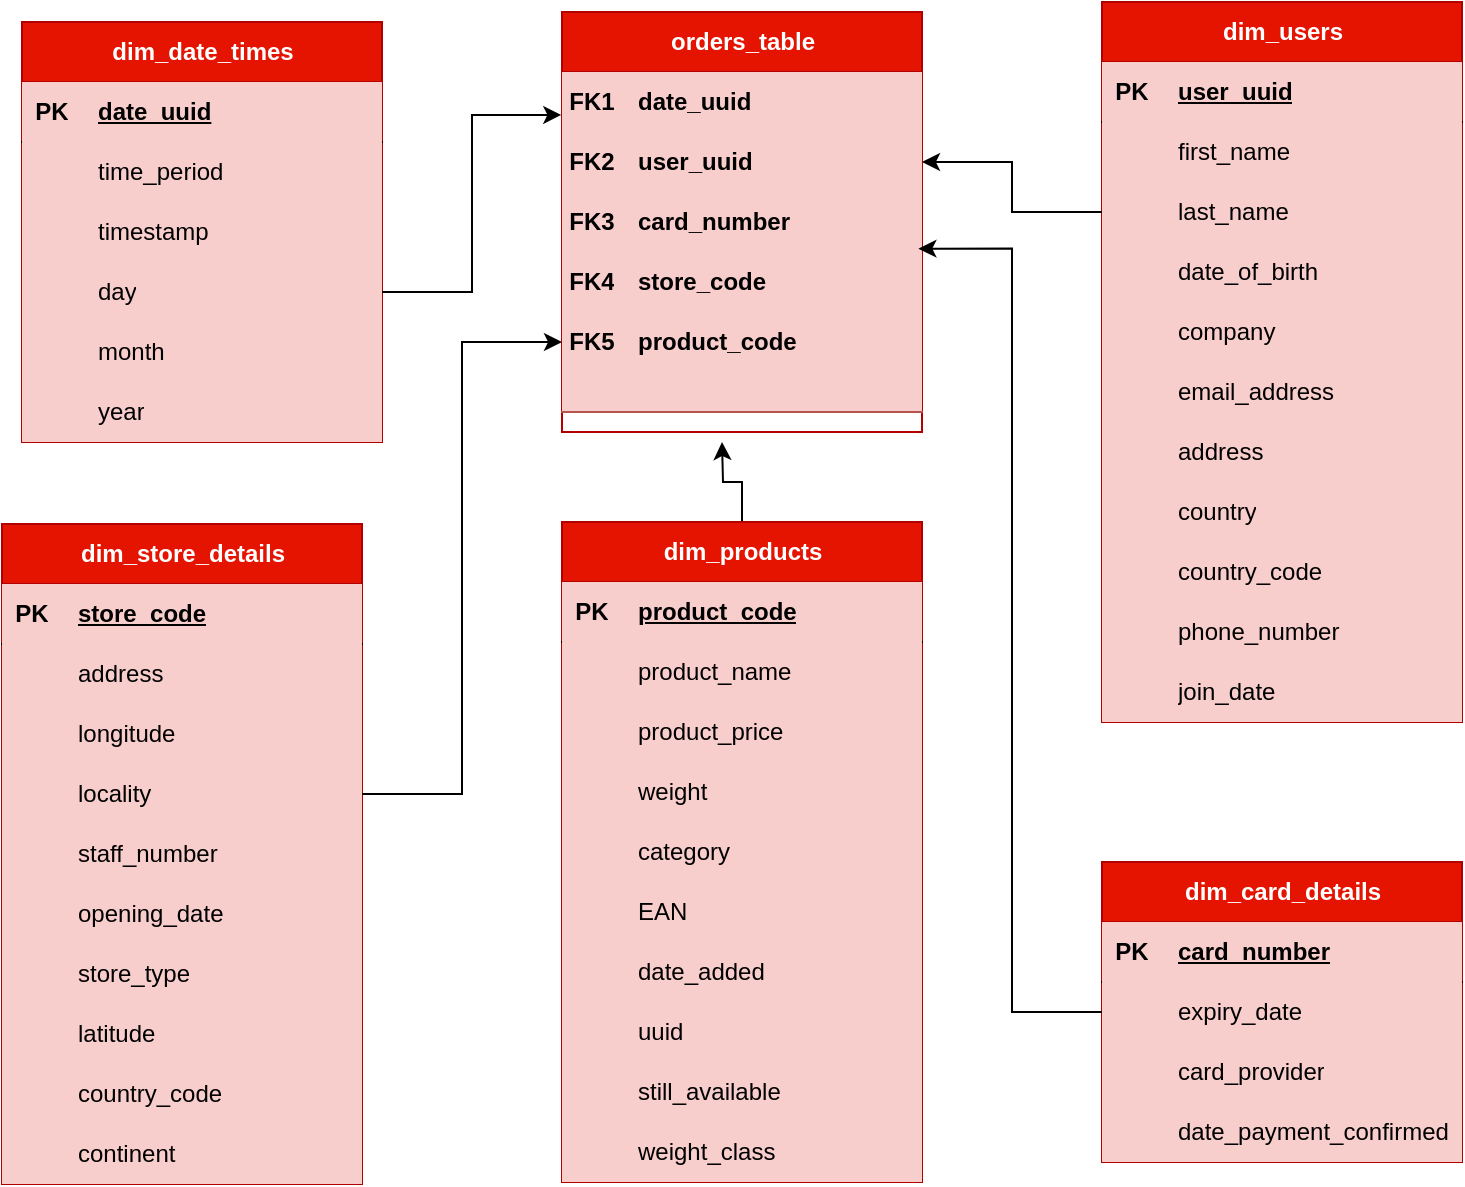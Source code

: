 <mxfile version="24.7.12">
  <diagram name="Page-1" id="XYSqJLDXSHtL8urcuhUN">
    <mxGraphModel dx="1102" dy="637" grid="1" gridSize="10" guides="1" tooltips="1" connect="1" arrows="1" fold="1" page="1" pageScale="1" pageWidth="850" pageHeight="1100" math="0" shadow="0">
      <root>
        <mxCell id="0" />
        <mxCell id="1" parent="0" />
        <mxCell id="jpzn1nzlFfG1382ANcQ1-1" value="dim_date_times" style="shape=table;startSize=30;container=1;collapsible=1;childLayout=tableLayout;fixedRows=1;rowLines=0;fontStyle=1;align=center;resizeLast=1;html=1;fillColor=#e51400;fontColor=#ffffff;strokeColor=#B20000;" vertex="1" parent="1">
          <mxGeometry x="90" y="50" width="180" height="210" as="geometry" />
        </mxCell>
        <mxCell id="jpzn1nzlFfG1382ANcQ1-2" value="" style="shape=tableRow;horizontal=0;startSize=0;swimlaneHead=0;swimlaneBody=0;fillColor=none;collapsible=0;dropTarget=0;points=[[0,0.5],[1,0.5]];portConstraint=eastwest;top=0;left=0;right=0;bottom=1;" vertex="1" parent="jpzn1nzlFfG1382ANcQ1-1">
          <mxGeometry y="30" width="180" height="30" as="geometry" />
        </mxCell>
        <mxCell id="jpzn1nzlFfG1382ANcQ1-3" value="PK" style="shape=partialRectangle;connectable=0;fillColor=#f8cecc;top=0;left=0;bottom=0;right=0;fontStyle=1;overflow=hidden;whiteSpace=wrap;html=1;strokeColor=#b85450;" vertex="1" parent="jpzn1nzlFfG1382ANcQ1-2">
          <mxGeometry width="30" height="30" as="geometry">
            <mxRectangle width="30" height="30" as="alternateBounds" />
          </mxGeometry>
        </mxCell>
        <mxCell id="jpzn1nzlFfG1382ANcQ1-4" value="date_uuid" style="shape=partialRectangle;connectable=0;fillColor=#f8cecc;top=0;left=0;bottom=0;right=0;align=left;spacingLeft=6;fontStyle=5;overflow=hidden;whiteSpace=wrap;html=1;strokeColor=#b85450;" vertex="1" parent="jpzn1nzlFfG1382ANcQ1-2">
          <mxGeometry x="30" width="150" height="30" as="geometry">
            <mxRectangle width="150" height="30" as="alternateBounds" />
          </mxGeometry>
        </mxCell>
        <mxCell id="jpzn1nzlFfG1382ANcQ1-5" value="" style="shape=tableRow;horizontal=0;startSize=0;swimlaneHead=0;swimlaneBody=0;fillColor=none;collapsible=0;dropTarget=0;points=[[0,0.5],[1,0.5]];portConstraint=eastwest;top=0;left=0;right=0;bottom=0;" vertex="1" parent="jpzn1nzlFfG1382ANcQ1-1">
          <mxGeometry y="60" width="180" height="30" as="geometry" />
        </mxCell>
        <mxCell id="jpzn1nzlFfG1382ANcQ1-6" value="" style="shape=partialRectangle;connectable=0;fillColor=#f8cecc;top=0;left=0;bottom=0;right=0;editable=1;overflow=hidden;whiteSpace=wrap;html=1;strokeColor=#b85450;" vertex="1" parent="jpzn1nzlFfG1382ANcQ1-5">
          <mxGeometry width="30" height="30" as="geometry">
            <mxRectangle width="30" height="30" as="alternateBounds" />
          </mxGeometry>
        </mxCell>
        <mxCell id="jpzn1nzlFfG1382ANcQ1-7" value="time_period" style="shape=partialRectangle;connectable=0;fillColor=#f8cecc;top=0;left=0;bottom=0;right=0;align=left;spacingLeft=6;overflow=hidden;whiteSpace=wrap;html=1;strokeColor=#b85450;" vertex="1" parent="jpzn1nzlFfG1382ANcQ1-5">
          <mxGeometry x="30" width="150" height="30" as="geometry">
            <mxRectangle width="150" height="30" as="alternateBounds" />
          </mxGeometry>
        </mxCell>
        <mxCell id="jpzn1nzlFfG1382ANcQ1-8" value="" style="shape=tableRow;horizontal=0;startSize=0;swimlaneHead=0;swimlaneBody=0;fillColor=none;collapsible=0;dropTarget=0;points=[[0,0.5],[1,0.5]];portConstraint=eastwest;top=0;left=0;right=0;bottom=0;" vertex="1" parent="jpzn1nzlFfG1382ANcQ1-1">
          <mxGeometry y="90" width="180" height="30" as="geometry" />
        </mxCell>
        <mxCell id="jpzn1nzlFfG1382ANcQ1-9" value="" style="shape=partialRectangle;connectable=0;fillColor=#f8cecc;top=0;left=0;bottom=0;right=0;editable=1;overflow=hidden;whiteSpace=wrap;html=1;strokeColor=#b85450;" vertex="1" parent="jpzn1nzlFfG1382ANcQ1-8">
          <mxGeometry width="30" height="30" as="geometry">
            <mxRectangle width="30" height="30" as="alternateBounds" />
          </mxGeometry>
        </mxCell>
        <mxCell id="jpzn1nzlFfG1382ANcQ1-10" value="timestamp" style="shape=partialRectangle;connectable=0;fillColor=#f8cecc;top=0;left=0;bottom=0;right=0;align=left;spacingLeft=6;overflow=hidden;whiteSpace=wrap;html=1;strokeColor=#b85450;" vertex="1" parent="jpzn1nzlFfG1382ANcQ1-8">
          <mxGeometry x="30" width="150" height="30" as="geometry">
            <mxRectangle width="150" height="30" as="alternateBounds" />
          </mxGeometry>
        </mxCell>
        <mxCell id="jpzn1nzlFfG1382ANcQ1-11" value="" style="shape=tableRow;horizontal=0;startSize=0;swimlaneHead=0;swimlaneBody=0;fillColor=none;collapsible=0;dropTarget=0;points=[[0,0.5],[1,0.5]];portConstraint=eastwest;top=0;left=0;right=0;bottom=0;" vertex="1" parent="jpzn1nzlFfG1382ANcQ1-1">
          <mxGeometry y="120" width="180" height="30" as="geometry" />
        </mxCell>
        <mxCell id="jpzn1nzlFfG1382ANcQ1-12" value="" style="shape=partialRectangle;connectable=0;fillColor=#f8cecc;top=0;left=0;bottom=0;right=0;editable=1;overflow=hidden;whiteSpace=wrap;html=1;strokeColor=#b85450;" vertex="1" parent="jpzn1nzlFfG1382ANcQ1-11">
          <mxGeometry width="30" height="30" as="geometry">
            <mxRectangle width="30" height="30" as="alternateBounds" />
          </mxGeometry>
        </mxCell>
        <mxCell id="jpzn1nzlFfG1382ANcQ1-13" value="day" style="shape=partialRectangle;connectable=0;fillColor=#f8cecc;top=0;left=0;bottom=0;right=0;align=left;spacingLeft=6;overflow=hidden;whiteSpace=wrap;html=1;strokeColor=#b85450;" vertex="1" parent="jpzn1nzlFfG1382ANcQ1-11">
          <mxGeometry x="30" width="150" height="30" as="geometry">
            <mxRectangle width="150" height="30" as="alternateBounds" />
          </mxGeometry>
        </mxCell>
        <mxCell id="jpzn1nzlFfG1382ANcQ1-88" value="" style="shape=tableRow;horizontal=0;startSize=0;swimlaneHead=0;swimlaneBody=0;fillColor=none;collapsible=0;dropTarget=0;points=[[0,0.5],[1,0.5]];portConstraint=eastwest;top=0;left=0;right=0;bottom=0;" vertex="1" parent="jpzn1nzlFfG1382ANcQ1-1">
          <mxGeometry y="150" width="180" height="30" as="geometry" />
        </mxCell>
        <mxCell id="jpzn1nzlFfG1382ANcQ1-89" value="" style="shape=partialRectangle;connectable=0;fillColor=#f8cecc;top=0;left=0;bottom=0;right=0;editable=1;overflow=hidden;whiteSpace=wrap;html=1;strokeColor=#b85450;" vertex="1" parent="jpzn1nzlFfG1382ANcQ1-88">
          <mxGeometry width="30" height="30" as="geometry">
            <mxRectangle width="30" height="30" as="alternateBounds" />
          </mxGeometry>
        </mxCell>
        <mxCell id="jpzn1nzlFfG1382ANcQ1-90" value="month" style="shape=partialRectangle;connectable=0;fillColor=#f8cecc;top=0;left=0;bottom=0;right=0;align=left;spacingLeft=6;overflow=hidden;whiteSpace=wrap;html=1;strokeColor=#b85450;" vertex="1" parent="jpzn1nzlFfG1382ANcQ1-88">
          <mxGeometry x="30" width="150" height="30" as="geometry">
            <mxRectangle width="150" height="30" as="alternateBounds" />
          </mxGeometry>
        </mxCell>
        <mxCell id="jpzn1nzlFfG1382ANcQ1-91" value="" style="shape=tableRow;horizontal=0;startSize=0;swimlaneHead=0;swimlaneBody=0;fillColor=none;collapsible=0;dropTarget=0;points=[[0,0.5],[1,0.5]];portConstraint=eastwest;top=0;left=0;right=0;bottom=0;" vertex="1" parent="jpzn1nzlFfG1382ANcQ1-1">
          <mxGeometry y="180" width="180" height="30" as="geometry" />
        </mxCell>
        <mxCell id="jpzn1nzlFfG1382ANcQ1-92" value="" style="shape=partialRectangle;connectable=0;fillColor=#f8cecc;top=0;left=0;bottom=0;right=0;editable=1;overflow=hidden;whiteSpace=wrap;html=1;strokeColor=#b85450;" vertex="1" parent="jpzn1nzlFfG1382ANcQ1-91">
          <mxGeometry width="30" height="30" as="geometry">
            <mxRectangle width="30" height="30" as="alternateBounds" />
          </mxGeometry>
        </mxCell>
        <mxCell id="jpzn1nzlFfG1382ANcQ1-93" value="year" style="shape=partialRectangle;connectable=0;fillColor=#f8cecc;top=0;left=0;bottom=0;right=0;align=left;spacingLeft=6;overflow=hidden;whiteSpace=wrap;html=1;strokeColor=#b85450;" vertex="1" parent="jpzn1nzlFfG1382ANcQ1-91">
          <mxGeometry x="30" width="150" height="30" as="geometry">
            <mxRectangle width="150" height="30" as="alternateBounds" />
          </mxGeometry>
        </mxCell>
        <mxCell id="jpzn1nzlFfG1382ANcQ1-14" value="dim_users" style="shape=table;startSize=30;container=1;collapsible=1;childLayout=tableLayout;fixedRows=1;rowLines=0;fontStyle=1;align=center;resizeLast=1;html=1;fillColor=#e51400;fontColor=#ffffff;strokeColor=#B20000;" vertex="1" parent="1">
          <mxGeometry x="630" y="40" width="180" height="360" as="geometry" />
        </mxCell>
        <mxCell id="jpzn1nzlFfG1382ANcQ1-15" value="" style="shape=tableRow;horizontal=0;startSize=0;swimlaneHead=0;swimlaneBody=0;fillColor=none;collapsible=0;dropTarget=0;points=[[0,0.5],[1,0.5]];portConstraint=eastwest;top=0;left=0;right=0;bottom=1;" vertex="1" parent="jpzn1nzlFfG1382ANcQ1-14">
          <mxGeometry y="30" width="180" height="30" as="geometry" />
        </mxCell>
        <mxCell id="jpzn1nzlFfG1382ANcQ1-16" value="PK" style="shape=partialRectangle;connectable=0;fillColor=#f8cecc;top=0;left=0;bottom=0;right=0;fontStyle=1;overflow=hidden;whiteSpace=wrap;html=1;strokeColor=#b85450;" vertex="1" parent="jpzn1nzlFfG1382ANcQ1-15">
          <mxGeometry width="30" height="30" as="geometry">
            <mxRectangle width="30" height="30" as="alternateBounds" />
          </mxGeometry>
        </mxCell>
        <mxCell id="jpzn1nzlFfG1382ANcQ1-17" value="user_uuid" style="shape=partialRectangle;connectable=0;fillColor=#f8cecc;top=0;left=0;bottom=0;right=0;align=left;spacingLeft=6;fontStyle=5;overflow=hidden;whiteSpace=wrap;html=1;strokeColor=#b85450;" vertex="1" parent="jpzn1nzlFfG1382ANcQ1-15">
          <mxGeometry x="30" width="150" height="30" as="geometry">
            <mxRectangle width="150" height="30" as="alternateBounds" />
          </mxGeometry>
        </mxCell>
        <mxCell id="jpzn1nzlFfG1382ANcQ1-18" value="" style="shape=tableRow;horizontal=0;startSize=0;swimlaneHead=0;swimlaneBody=0;fillColor=none;collapsible=0;dropTarget=0;points=[[0,0.5],[1,0.5]];portConstraint=eastwest;top=0;left=0;right=0;bottom=0;" vertex="1" parent="jpzn1nzlFfG1382ANcQ1-14">
          <mxGeometry y="60" width="180" height="30" as="geometry" />
        </mxCell>
        <mxCell id="jpzn1nzlFfG1382ANcQ1-19" value="" style="shape=partialRectangle;connectable=0;fillColor=#f8cecc;top=0;left=0;bottom=0;right=0;editable=1;overflow=hidden;whiteSpace=wrap;html=1;strokeColor=#b85450;" vertex="1" parent="jpzn1nzlFfG1382ANcQ1-18">
          <mxGeometry width="30" height="30" as="geometry">
            <mxRectangle width="30" height="30" as="alternateBounds" />
          </mxGeometry>
        </mxCell>
        <mxCell id="jpzn1nzlFfG1382ANcQ1-20" value="first_name" style="shape=partialRectangle;connectable=0;fillColor=#f8cecc;top=0;left=0;bottom=0;right=0;align=left;spacingLeft=6;overflow=hidden;whiteSpace=wrap;html=1;strokeColor=#b85450;" vertex="1" parent="jpzn1nzlFfG1382ANcQ1-18">
          <mxGeometry x="30" width="150" height="30" as="geometry">
            <mxRectangle width="150" height="30" as="alternateBounds" />
          </mxGeometry>
        </mxCell>
        <mxCell id="jpzn1nzlFfG1382ANcQ1-97" value="" style="shape=tableRow;horizontal=0;startSize=0;swimlaneHead=0;swimlaneBody=0;fillColor=none;collapsible=0;dropTarget=0;points=[[0,0.5],[1,0.5]];portConstraint=eastwest;top=0;left=0;right=0;bottom=0;" vertex="1" parent="jpzn1nzlFfG1382ANcQ1-14">
          <mxGeometry y="90" width="180" height="30" as="geometry" />
        </mxCell>
        <mxCell id="jpzn1nzlFfG1382ANcQ1-98" value="" style="shape=partialRectangle;connectable=0;fillColor=#f8cecc;top=0;left=0;bottom=0;right=0;editable=1;overflow=hidden;whiteSpace=wrap;html=1;strokeColor=#b85450;" vertex="1" parent="jpzn1nzlFfG1382ANcQ1-97">
          <mxGeometry width="30" height="30" as="geometry">
            <mxRectangle width="30" height="30" as="alternateBounds" />
          </mxGeometry>
        </mxCell>
        <mxCell id="jpzn1nzlFfG1382ANcQ1-99" value="last_name" style="shape=partialRectangle;connectable=0;fillColor=#f8cecc;top=0;left=0;bottom=0;right=0;align=left;spacingLeft=6;overflow=hidden;whiteSpace=wrap;html=1;strokeColor=#b85450;" vertex="1" parent="jpzn1nzlFfG1382ANcQ1-97">
          <mxGeometry x="30" width="150" height="30" as="geometry">
            <mxRectangle width="150" height="30" as="alternateBounds" />
          </mxGeometry>
        </mxCell>
        <mxCell id="jpzn1nzlFfG1382ANcQ1-100" value="" style="shape=tableRow;horizontal=0;startSize=0;swimlaneHead=0;swimlaneBody=0;fillColor=none;collapsible=0;dropTarget=0;points=[[0,0.5],[1,0.5]];portConstraint=eastwest;top=0;left=0;right=0;bottom=0;" vertex="1" parent="jpzn1nzlFfG1382ANcQ1-14">
          <mxGeometry y="120" width="180" height="30" as="geometry" />
        </mxCell>
        <mxCell id="jpzn1nzlFfG1382ANcQ1-101" value="" style="shape=partialRectangle;connectable=0;fillColor=#f8cecc;top=0;left=0;bottom=0;right=0;editable=1;overflow=hidden;whiteSpace=wrap;html=1;strokeColor=#b85450;" vertex="1" parent="jpzn1nzlFfG1382ANcQ1-100">
          <mxGeometry width="30" height="30" as="geometry">
            <mxRectangle width="30" height="30" as="alternateBounds" />
          </mxGeometry>
        </mxCell>
        <mxCell id="jpzn1nzlFfG1382ANcQ1-102" value="date_of_birth" style="shape=partialRectangle;connectable=0;fillColor=#f8cecc;top=0;left=0;bottom=0;right=0;align=left;spacingLeft=6;overflow=hidden;whiteSpace=wrap;html=1;strokeColor=#b85450;" vertex="1" parent="jpzn1nzlFfG1382ANcQ1-100">
          <mxGeometry x="30" width="150" height="30" as="geometry">
            <mxRectangle width="150" height="30" as="alternateBounds" />
          </mxGeometry>
        </mxCell>
        <mxCell id="jpzn1nzlFfG1382ANcQ1-103" value="" style="shape=tableRow;horizontal=0;startSize=0;swimlaneHead=0;swimlaneBody=0;fillColor=none;collapsible=0;dropTarget=0;points=[[0,0.5],[1,0.5]];portConstraint=eastwest;top=0;left=0;right=0;bottom=0;" vertex="1" parent="jpzn1nzlFfG1382ANcQ1-14">
          <mxGeometry y="150" width="180" height="30" as="geometry" />
        </mxCell>
        <mxCell id="jpzn1nzlFfG1382ANcQ1-104" value="" style="shape=partialRectangle;connectable=0;fillColor=#f8cecc;top=0;left=0;bottom=0;right=0;editable=1;overflow=hidden;whiteSpace=wrap;html=1;strokeColor=#b85450;" vertex="1" parent="jpzn1nzlFfG1382ANcQ1-103">
          <mxGeometry width="30" height="30" as="geometry">
            <mxRectangle width="30" height="30" as="alternateBounds" />
          </mxGeometry>
        </mxCell>
        <mxCell id="jpzn1nzlFfG1382ANcQ1-105" value="company" style="shape=partialRectangle;connectable=0;fillColor=#f8cecc;top=0;left=0;bottom=0;right=0;align=left;spacingLeft=6;overflow=hidden;whiteSpace=wrap;html=1;strokeColor=#b85450;" vertex="1" parent="jpzn1nzlFfG1382ANcQ1-103">
          <mxGeometry x="30" width="150" height="30" as="geometry">
            <mxRectangle width="150" height="30" as="alternateBounds" />
          </mxGeometry>
        </mxCell>
        <mxCell id="jpzn1nzlFfG1382ANcQ1-106" value="" style="shape=tableRow;horizontal=0;startSize=0;swimlaneHead=0;swimlaneBody=0;fillColor=none;collapsible=0;dropTarget=0;points=[[0,0.5],[1,0.5]];portConstraint=eastwest;top=0;left=0;right=0;bottom=0;" vertex="1" parent="jpzn1nzlFfG1382ANcQ1-14">
          <mxGeometry y="180" width="180" height="30" as="geometry" />
        </mxCell>
        <mxCell id="jpzn1nzlFfG1382ANcQ1-107" value="" style="shape=partialRectangle;connectable=0;fillColor=#f8cecc;top=0;left=0;bottom=0;right=0;editable=1;overflow=hidden;whiteSpace=wrap;html=1;strokeColor=#b85450;" vertex="1" parent="jpzn1nzlFfG1382ANcQ1-106">
          <mxGeometry width="30" height="30" as="geometry">
            <mxRectangle width="30" height="30" as="alternateBounds" />
          </mxGeometry>
        </mxCell>
        <mxCell id="jpzn1nzlFfG1382ANcQ1-108" value="email_address" style="shape=partialRectangle;connectable=0;fillColor=#f8cecc;top=0;left=0;bottom=0;right=0;align=left;spacingLeft=6;overflow=hidden;whiteSpace=wrap;html=1;strokeColor=#b85450;" vertex="1" parent="jpzn1nzlFfG1382ANcQ1-106">
          <mxGeometry x="30" width="150" height="30" as="geometry">
            <mxRectangle width="150" height="30" as="alternateBounds" />
          </mxGeometry>
        </mxCell>
        <mxCell id="jpzn1nzlFfG1382ANcQ1-109" value="" style="shape=tableRow;horizontal=0;startSize=0;swimlaneHead=0;swimlaneBody=0;fillColor=none;collapsible=0;dropTarget=0;points=[[0,0.5],[1,0.5]];portConstraint=eastwest;top=0;left=0;right=0;bottom=0;" vertex="1" parent="jpzn1nzlFfG1382ANcQ1-14">
          <mxGeometry y="210" width="180" height="30" as="geometry" />
        </mxCell>
        <mxCell id="jpzn1nzlFfG1382ANcQ1-110" value="" style="shape=partialRectangle;connectable=0;fillColor=#f8cecc;top=0;left=0;bottom=0;right=0;editable=1;overflow=hidden;whiteSpace=wrap;html=1;strokeColor=#b85450;" vertex="1" parent="jpzn1nzlFfG1382ANcQ1-109">
          <mxGeometry width="30" height="30" as="geometry">
            <mxRectangle width="30" height="30" as="alternateBounds" />
          </mxGeometry>
        </mxCell>
        <mxCell id="jpzn1nzlFfG1382ANcQ1-111" value="address" style="shape=partialRectangle;connectable=0;fillColor=#f8cecc;top=0;left=0;bottom=0;right=0;align=left;spacingLeft=6;overflow=hidden;whiteSpace=wrap;html=1;strokeColor=#b85450;" vertex="1" parent="jpzn1nzlFfG1382ANcQ1-109">
          <mxGeometry x="30" width="150" height="30" as="geometry">
            <mxRectangle width="150" height="30" as="alternateBounds" />
          </mxGeometry>
        </mxCell>
        <mxCell id="jpzn1nzlFfG1382ANcQ1-112" value="" style="shape=tableRow;horizontal=0;startSize=0;swimlaneHead=0;swimlaneBody=0;fillColor=none;collapsible=0;dropTarget=0;points=[[0,0.5],[1,0.5]];portConstraint=eastwest;top=0;left=0;right=0;bottom=0;" vertex="1" parent="jpzn1nzlFfG1382ANcQ1-14">
          <mxGeometry y="240" width="180" height="30" as="geometry" />
        </mxCell>
        <mxCell id="jpzn1nzlFfG1382ANcQ1-113" value="" style="shape=partialRectangle;connectable=0;fillColor=#f8cecc;top=0;left=0;bottom=0;right=0;editable=1;overflow=hidden;whiteSpace=wrap;html=1;strokeColor=#b85450;" vertex="1" parent="jpzn1nzlFfG1382ANcQ1-112">
          <mxGeometry width="30" height="30" as="geometry">
            <mxRectangle width="30" height="30" as="alternateBounds" />
          </mxGeometry>
        </mxCell>
        <mxCell id="jpzn1nzlFfG1382ANcQ1-114" value="country" style="shape=partialRectangle;connectable=0;fillColor=#f8cecc;top=0;left=0;bottom=0;right=0;align=left;spacingLeft=6;overflow=hidden;whiteSpace=wrap;html=1;strokeColor=#b85450;" vertex="1" parent="jpzn1nzlFfG1382ANcQ1-112">
          <mxGeometry x="30" width="150" height="30" as="geometry">
            <mxRectangle width="150" height="30" as="alternateBounds" />
          </mxGeometry>
        </mxCell>
        <mxCell id="jpzn1nzlFfG1382ANcQ1-115" value="" style="shape=tableRow;horizontal=0;startSize=0;swimlaneHead=0;swimlaneBody=0;fillColor=none;collapsible=0;dropTarget=0;points=[[0,0.5],[1,0.5]];portConstraint=eastwest;top=0;left=0;right=0;bottom=0;" vertex="1" parent="jpzn1nzlFfG1382ANcQ1-14">
          <mxGeometry y="270" width="180" height="30" as="geometry" />
        </mxCell>
        <mxCell id="jpzn1nzlFfG1382ANcQ1-116" value="" style="shape=partialRectangle;connectable=0;fillColor=#f8cecc;top=0;left=0;bottom=0;right=0;editable=1;overflow=hidden;whiteSpace=wrap;html=1;strokeColor=#b85450;" vertex="1" parent="jpzn1nzlFfG1382ANcQ1-115">
          <mxGeometry width="30" height="30" as="geometry">
            <mxRectangle width="30" height="30" as="alternateBounds" />
          </mxGeometry>
        </mxCell>
        <mxCell id="jpzn1nzlFfG1382ANcQ1-117" value="country_code" style="shape=partialRectangle;connectable=0;fillColor=#f8cecc;top=0;left=0;bottom=0;right=0;align=left;spacingLeft=6;overflow=hidden;whiteSpace=wrap;html=1;strokeColor=#b85450;" vertex="1" parent="jpzn1nzlFfG1382ANcQ1-115">
          <mxGeometry x="30" width="150" height="30" as="geometry">
            <mxRectangle width="150" height="30" as="alternateBounds" />
          </mxGeometry>
        </mxCell>
        <mxCell id="jpzn1nzlFfG1382ANcQ1-21" value="" style="shape=tableRow;horizontal=0;startSize=0;swimlaneHead=0;swimlaneBody=0;fillColor=none;collapsible=0;dropTarget=0;points=[[0,0.5],[1,0.5]];portConstraint=eastwest;top=0;left=0;right=0;bottom=0;" vertex="1" parent="jpzn1nzlFfG1382ANcQ1-14">
          <mxGeometry y="300" width="180" height="30" as="geometry" />
        </mxCell>
        <mxCell id="jpzn1nzlFfG1382ANcQ1-22" value="" style="shape=partialRectangle;connectable=0;fillColor=#f8cecc;top=0;left=0;bottom=0;right=0;editable=1;overflow=hidden;whiteSpace=wrap;html=1;strokeColor=#b85450;" vertex="1" parent="jpzn1nzlFfG1382ANcQ1-21">
          <mxGeometry width="30" height="30" as="geometry">
            <mxRectangle width="30" height="30" as="alternateBounds" />
          </mxGeometry>
        </mxCell>
        <mxCell id="jpzn1nzlFfG1382ANcQ1-23" value="phone_number" style="shape=partialRectangle;connectable=0;fillColor=#f8cecc;top=0;left=0;bottom=0;right=0;align=left;spacingLeft=6;overflow=hidden;whiteSpace=wrap;html=1;strokeColor=#b85450;" vertex="1" parent="jpzn1nzlFfG1382ANcQ1-21">
          <mxGeometry x="30" width="150" height="30" as="geometry">
            <mxRectangle width="150" height="30" as="alternateBounds" />
          </mxGeometry>
        </mxCell>
        <mxCell id="jpzn1nzlFfG1382ANcQ1-24" value="" style="shape=tableRow;horizontal=0;startSize=0;swimlaneHead=0;swimlaneBody=0;fillColor=none;collapsible=0;dropTarget=0;points=[[0,0.5],[1,0.5]];portConstraint=eastwest;top=0;left=0;right=0;bottom=0;" vertex="1" parent="jpzn1nzlFfG1382ANcQ1-14">
          <mxGeometry y="330" width="180" height="30" as="geometry" />
        </mxCell>
        <mxCell id="jpzn1nzlFfG1382ANcQ1-25" value="" style="shape=partialRectangle;connectable=0;fillColor=#f8cecc;top=0;left=0;bottom=0;right=0;editable=1;overflow=hidden;whiteSpace=wrap;html=1;strokeColor=#b85450;" vertex="1" parent="jpzn1nzlFfG1382ANcQ1-24">
          <mxGeometry width="30" height="30" as="geometry">
            <mxRectangle width="30" height="30" as="alternateBounds" />
          </mxGeometry>
        </mxCell>
        <mxCell id="jpzn1nzlFfG1382ANcQ1-26" value="join_date" style="shape=partialRectangle;connectable=0;fillColor=#f8cecc;top=0;left=0;bottom=0;right=0;align=left;spacingLeft=6;overflow=hidden;whiteSpace=wrap;html=1;strokeColor=#b85450;" vertex="1" parent="jpzn1nzlFfG1382ANcQ1-24">
          <mxGeometry x="30" width="150" height="30" as="geometry">
            <mxRectangle width="150" height="30" as="alternateBounds" />
          </mxGeometry>
        </mxCell>
        <mxCell id="jpzn1nzlFfG1382ANcQ1-27" value="dim_store_details" style="shape=table;startSize=30;container=1;collapsible=1;childLayout=tableLayout;fixedRows=1;rowLines=0;fontStyle=1;align=center;resizeLast=1;html=1;fillColor=#e51400;strokeColor=#B20000;fontColor=#ffffff;" vertex="1" parent="1">
          <mxGeometry x="80" y="301" width="180" height="330" as="geometry" />
        </mxCell>
        <mxCell id="jpzn1nzlFfG1382ANcQ1-28" value="" style="shape=tableRow;horizontal=0;startSize=0;swimlaneHead=0;swimlaneBody=0;fillColor=none;collapsible=0;dropTarget=0;points=[[0,0.5],[1,0.5]];portConstraint=eastwest;top=0;left=0;right=0;bottom=1;" vertex="1" parent="jpzn1nzlFfG1382ANcQ1-27">
          <mxGeometry y="30" width="180" height="30" as="geometry" />
        </mxCell>
        <mxCell id="jpzn1nzlFfG1382ANcQ1-29" value="PK" style="shape=partialRectangle;connectable=0;fillColor=#f8cecc;top=0;left=0;bottom=0;right=0;fontStyle=1;overflow=hidden;whiteSpace=wrap;html=1;strokeColor=#b85450;" vertex="1" parent="jpzn1nzlFfG1382ANcQ1-28">
          <mxGeometry width="30" height="30" as="geometry">
            <mxRectangle width="30" height="30" as="alternateBounds" />
          </mxGeometry>
        </mxCell>
        <mxCell id="jpzn1nzlFfG1382ANcQ1-30" value="store_code" style="shape=partialRectangle;connectable=0;fillColor=#f8cecc;top=0;left=0;bottom=0;right=0;align=left;spacingLeft=6;fontStyle=5;overflow=hidden;whiteSpace=wrap;html=1;strokeColor=#b85450;" vertex="1" parent="jpzn1nzlFfG1382ANcQ1-28">
          <mxGeometry x="30" width="150" height="30" as="geometry">
            <mxRectangle width="150" height="30" as="alternateBounds" />
          </mxGeometry>
        </mxCell>
        <mxCell id="jpzn1nzlFfG1382ANcQ1-31" value="" style="shape=tableRow;horizontal=0;startSize=0;swimlaneHead=0;swimlaneBody=0;fillColor=none;collapsible=0;dropTarget=0;points=[[0,0.5],[1,0.5]];portConstraint=eastwest;top=0;left=0;right=0;bottom=0;" vertex="1" parent="jpzn1nzlFfG1382ANcQ1-27">
          <mxGeometry y="60" width="180" height="30" as="geometry" />
        </mxCell>
        <mxCell id="jpzn1nzlFfG1382ANcQ1-32" value="" style="shape=partialRectangle;connectable=0;fillColor=#f8cecc;top=0;left=0;bottom=0;right=0;editable=1;overflow=hidden;whiteSpace=wrap;html=1;strokeColor=#b85450;" vertex="1" parent="jpzn1nzlFfG1382ANcQ1-31">
          <mxGeometry width="30" height="30" as="geometry">
            <mxRectangle width="30" height="30" as="alternateBounds" />
          </mxGeometry>
        </mxCell>
        <mxCell id="jpzn1nzlFfG1382ANcQ1-33" value="address" style="shape=partialRectangle;connectable=0;fillColor=#f8cecc;top=0;left=0;bottom=0;right=0;align=left;spacingLeft=6;overflow=hidden;whiteSpace=wrap;html=1;strokeColor=#b85450;" vertex="1" parent="jpzn1nzlFfG1382ANcQ1-31">
          <mxGeometry x="30" width="150" height="30" as="geometry">
            <mxRectangle width="150" height="30" as="alternateBounds" />
          </mxGeometry>
        </mxCell>
        <mxCell id="jpzn1nzlFfG1382ANcQ1-118" value="" style="shape=tableRow;horizontal=0;startSize=0;swimlaneHead=0;swimlaneBody=0;fillColor=none;collapsible=0;dropTarget=0;points=[[0,0.5],[1,0.5]];portConstraint=eastwest;top=0;left=0;right=0;bottom=0;" vertex="1" parent="jpzn1nzlFfG1382ANcQ1-27">
          <mxGeometry y="90" width="180" height="30" as="geometry" />
        </mxCell>
        <mxCell id="jpzn1nzlFfG1382ANcQ1-119" value="" style="shape=partialRectangle;connectable=0;fillColor=#f8cecc;top=0;left=0;bottom=0;right=0;editable=1;overflow=hidden;whiteSpace=wrap;html=1;strokeColor=#b85450;" vertex="1" parent="jpzn1nzlFfG1382ANcQ1-118">
          <mxGeometry width="30" height="30" as="geometry">
            <mxRectangle width="30" height="30" as="alternateBounds" />
          </mxGeometry>
        </mxCell>
        <mxCell id="jpzn1nzlFfG1382ANcQ1-120" value="longitude" style="shape=partialRectangle;connectable=0;fillColor=#f8cecc;top=0;left=0;bottom=0;right=0;align=left;spacingLeft=6;overflow=hidden;whiteSpace=wrap;html=1;strokeColor=#b85450;" vertex="1" parent="jpzn1nzlFfG1382ANcQ1-118">
          <mxGeometry x="30" width="150" height="30" as="geometry">
            <mxRectangle width="150" height="30" as="alternateBounds" />
          </mxGeometry>
        </mxCell>
        <mxCell id="jpzn1nzlFfG1382ANcQ1-121" value="" style="shape=tableRow;horizontal=0;startSize=0;swimlaneHead=0;swimlaneBody=0;fillColor=none;collapsible=0;dropTarget=0;points=[[0,0.5],[1,0.5]];portConstraint=eastwest;top=0;left=0;right=0;bottom=0;" vertex="1" parent="jpzn1nzlFfG1382ANcQ1-27">
          <mxGeometry y="120" width="180" height="30" as="geometry" />
        </mxCell>
        <mxCell id="jpzn1nzlFfG1382ANcQ1-122" value="" style="shape=partialRectangle;connectable=0;fillColor=#f8cecc;top=0;left=0;bottom=0;right=0;editable=1;overflow=hidden;whiteSpace=wrap;html=1;strokeColor=#b85450;" vertex="1" parent="jpzn1nzlFfG1382ANcQ1-121">
          <mxGeometry width="30" height="30" as="geometry">
            <mxRectangle width="30" height="30" as="alternateBounds" />
          </mxGeometry>
        </mxCell>
        <mxCell id="jpzn1nzlFfG1382ANcQ1-123" value="locality" style="shape=partialRectangle;connectable=0;fillColor=#f8cecc;top=0;left=0;bottom=0;right=0;align=left;spacingLeft=6;overflow=hidden;whiteSpace=wrap;html=1;strokeColor=#b85450;" vertex="1" parent="jpzn1nzlFfG1382ANcQ1-121">
          <mxGeometry x="30" width="150" height="30" as="geometry">
            <mxRectangle width="150" height="30" as="alternateBounds" />
          </mxGeometry>
        </mxCell>
        <mxCell id="jpzn1nzlFfG1382ANcQ1-124" value="" style="shape=tableRow;horizontal=0;startSize=0;swimlaneHead=0;swimlaneBody=0;fillColor=none;collapsible=0;dropTarget=0;points=[[0,0.5],[1,0.5]];portConstraint=eastwest;top=0;left=0;right=0;bottom=0;" vertex="1" parent="jpzn1nzlFfG1382ANcQ1-27">
          <mxGeometry y="150" width="180" height="30" as="geometry" />
        </mxCell>
        <mxCell id="jpzn1nzlFfG1382ANcQ1-125" value="" style="shape=partialRectangle;connectable=0;fillColor=#f8cecc;top=0;left=0;bottom=0;right=0;editable=1;overflow=hidden;whiteSpace=wrap;html=1;strokeColor=#b85450;" vertex="1" parent="jpzn1nzlFfG1382ANcQ1-124">
          <mxGeometry width="30" height="30" as="geometry">
            <mxRectangle width="30" height="30" as="alternateBounds" />
          </mxGeometry>
        </mxCell>
        <mxCell id="jpzn1nzlFfG1382ANcQ1-126" value="staff_number" style="shape=partialRectangle;connectable=0;fillColor=#f8cecc;top=0;left=0;bottom=0;right=0;align=left;spacingLeft=6;overflow=hidden;whiteSpace=wrap;html=1;strokeColor=#b85450;" vertex="1" parent="jpzn1nzlFfG1382ANcQ1-124">
          <mxGeometry x="30" width="150" height="30" as="geometry">
            <mxRectangle width="150" height="30" as="alternateBounds" />
          </mxGeometry>
        </mxCell>
        <mxCell id="jpzn1nzlFfG1382ANcQ1-127" value="" style="shape=tableRow;horizontal=0;startSize=0;swimlaneHead=0;swimlaneBody=0;fillColor=none;collapsible=0;dropTarget=0;points=[[0,0.5],[1,0.5]];portConstraint=eastwest;top=0;left=0;right=0;bottom=0;" vertex="1" parent="jpzn1nzlFfG1382ANcQ1-27">
          <mxGeometry y="180" width="180" height="30" as="geometry" />
        </mxCell>
        <mxCell id="jpzn1nzlFfG1382ANcQ1-128" value="" style="shape=partialRectangle;connectable=0;fillColor=#f8cecc;top=0;left=0;bottom=0;right=0;editable=1;overflow=hidden;whiteSpace=wrap;html=1;strokeColor=#b85450;" vertex="1" parent="jpzn1nzlFfG1382ANcQ1-127">
          <mxGeometry width="30" height="30" as="geometry">
            <mxRectangle width="30" height="30" as="alternateBounds" />
          </mxGeometry>
        </mxCell>
        <mxCell id="jpzn1nzlFfG1382ANcQ1-129" value="opening_date" style="shape=partialRectangle;connectable=0;fillColor=#f8cecc;top=0;left=0;bottom=0;right=0;align=left;spacingLeft=6;overflow=hidden;whiteSpace=wrap;html=1;strokeColor=#b85450;" vertex="1" parent="jpzn1nzlFfG1382ANcQ1-127">
          <mxGeometry x="30" width="150" height="30" as="geometry">
            <mxRectangle width="150" height="30" as="alternateBounds" />
          </mxGeometry>
        </mxCell>
        <mxCell id="jpzn1nzlFfG1382ANcQ1-130" value="" style="shape=tableRow;horizontal=0;startSize=0;swimlaneHead=0;swimlaneBody=0;fillColor=none;collapsible=0;dropTarget=0;points=[[0,0.5],[1,0.5]];portConstraint=eastwest;top=0;left=0;right=0;bottom=0;" vertex="1" parent="jpzn1nzlFfG1382ANcQ1-27">
          <mxGeometry y="210" width="180" height="30" as="geometry" />
        </mxCell>
        <mxCell id="jpzn1nzlFfG1382ANcQ1-131" value="" style="shape=partialRectangle;connectable=0;fillColor=#f8cecc;top=0;left=0;bottom=0;right=0;editable=1;overflow=hidden;whiteSpace=wrap;html=1;strokeColor=#b85450;" vertex="1" parent="jpzn1nzlFfG1382ANcQ1-130">
          <mxGeometry width="30" height="30" as="geometry">
            <mxRectangle width="30" height="30" as="alternateBounds" />
          </mxGeometry>
        </mxCell>
        <mxCell id="jpzn1nzlFfG1382ANcQ1-132" value="store_type" style="shape=partialRectangle;connectable=0;fillColor=#f8cecc;top=0;left=0;bottom=0;right=0;align=left;spacingLeft=6;overflow=hidden;whiteSpace=wrap;html=1;strokeColor=#b85450;" vertex="1" parent="jpzn1nzlFfG1382ANcQ1-130">
          <mxGeometry x="30" width="150" height="30" as="geometry">
            <mxRectangle width="150" height="30" as="alternateBounds" />
          </mxGeometry>
        </mxCell>
        <mxCell id="jpzn1nzlFfG1382ANcQ1-133" value="" style="shape=tableRow;horizontal=0;startSize=0;swimlaneHead=0;swimlaneBody=0;fillColor=none;collapsible=0;dropTarget=0;points=[[0,0.5],[1,0.5]];portConstraint=eastwest;top=0;left=0;right=0;bottom=0;" vertex="1" parent="jpzn1nzlFfG1382ANcQ1-27">
          <mxGeometry y="240" width="180" height="30" as="geometry" />
        </mxCell>
        <mxCell id="jpzn1nzlFfG1382ANcQ1-134" value="" style="shape=partialRectangle;connectable=0;fillColor=#f8cecc;top=0;left=0;bottom=0;right=0;editable=1;overflow=hidden;whiteSpace=wrap;html=1;strokeColor=#b85450;" vertex="1" parent="jpzn1nzlFfG1382ANcQ1-133">
          <mxGeometry width="30" height="30" as="geometry">
            <mxRectangle width="30" height="30" as="alternateBounds" />
          </mxGeometry>
        </mxCell>
        <mxCell id="jpzn1nzlFfG1382ANcQ1-135" value="latitude" style="shape=partialRectangle;connectable=0;fillColor=#f8cecc;top=0;left=0;bottom=0;right=0;align=left;spacingLeft=6;overflow=hidden;whiteSpace=wrap;html=1;strokeColor=#b85450;" vertex="1" parent="jpzn1nzlFfG1382ANcQ1-133">
          <mxGeometry x="30" width="150" height="30" as="geometry">
            <mxRectangle width="150" height="30" as="alternateBounds" />
          </mxGeometry>
        </mxCell>
        <mxCell id="jpzn1nzlFfG1382ANcQ1-34" value="" style="shape=tableRow;horizontal=0;startSize=0;swimlaneHead=0;swimlaneBody=0;fillColor=none;collapsible=0;dropTarget=0;points=[[0,0.5],[1,0.5]];portConstraint=eastwest;top=0;left=0;right=0;bottom=0;" vertex="1" parent="jpzn1nzlFfG1382ANcQ1-27">
          <mxGeometry y="270" width="180" height="30" as="geometry" />
        </mxCell>
        <mxCell id="jpzn1nzlFfG1382ANcQ1-35" value="" style="shape=partialRectangle;connectable=0;fillColor=#f8cecc;top=0;left=0;bottom=0;right=0;editable=1;overflow=hidden;whiteSpace=wrap;html=1;strokeColor=#b85450;" vertex="1" parent="jpzn1nzlFfG1382ANcQ1-34">
          <mxGeometry width="30" height="30" as="geometry">
            <mxRectangle width="30" height="30" as="alternateBounds" />
          </mxGeometry>
        </mxCell>
        <mxCell id="jpzn1nzlFfG1382ANcQ1-36" value="country_code" style="shape=partialRectangle;connectable=0;fillColor=#f8cecc;top=0;left=0;bottom=0;right=0;align=left;spacingLeft=6;overflow=hidden;whiteSpace=wrap;html=1;strokeColor=#b85450;" vertex="1" parent="jpzn1nzlFfG1382ANcQ1-34">
          <mxGeometry x="30" width="150" height="30" as="geometry">
            <mxRectangle width="150" height="30" as="alternateBounds" />
          </mxGeometry>
        </mxCell>
        <mxCell id="jpzn1nzlFfG1382ANcQ1-37" value="" style="shape=tableRow;horizontal=0;startSize=0;swimlaneHead=0;swimlaneBody=0;fillColor=none;collapsible=0;dropTarget=0;points=[[0,0.5],[1,0.5]];portConstraint=eastwest;top=0;left=0;right=0;bottom=0;" vertex="1" parent="jpzn1nzlFfG1382ANcQ1-27">
          <mxGeometry y="300" width="180" height="30" as="geometry" />
        </mxCell>
        <mxCell id="jpzn1nzlFfG1382ANcQ1-38" value="" style="shape=partialRectangle;connectable=0;fillColor=#f8cecc;top=0;left=0;bottom=0;right=0;editable=1;overflow=hidden;whiteSpace=wrap;html=1;strokeColor=#b85450;" vertex="1" parent="jpzn1nzlFfG1382ANcQ1-37">
          <mxGeometry width="30" height="30" as="geometry">
            <mxRectangle width="30" height="30" as="alternateBounds" />
          </mxGeometry>
        </mxCell>
        <mxCell id="jpzn1nzlFfG1382ANcQ1-39" value="continent" style="shape=partialRectangle;connectable=0;fillColor=#f8cecc;top=0;left=0;bottom=0;right=0;align=left;spacingLeft=6;overflow=hidden;whiteSpace=wrap;html=1;strokeColor=#b85450;" vertex="1" parent="jpzn1nzlFfG1382ANcQ1-37">
          <mxGeometry x="30" width="150" height="30" as="geometry">
            <mxRectangle width="150" height="30" as="alternateBounds" />
          </mxGeometry>
        </mxCell>
        <mxCell id="W_6US6KYq2kb3dDqdRya-6" style="edgeStyle=orthogonalEdgeStyle;rounded=0;orthogonalLoop=1;jettySize=auto;html=1;exitX=0.5;exitY=0;exitDx=0;exitDy=0;" edge="1" parent="1" source="jpzn1nzlFfG1382ANcQ1-40">
          <mxGeometry relative="1" as="geometry">
            <mxPoint x="440" y="260" as="targetPoint" />
          </mxGeometry>
        </mxCell>
        <mxCell id="jpzn1nzlFfG1382ANcQ1-40" value="dim_products" style="shape=table;startSize=30;container=1;collapsible=1;childLayout=tableLayout;fixedRows=1;rowLines=0;fontStyle=1;align=center;resizeLast=1;html=1;fillColor=#e51400;strokeColor=#B20000;fontColor=#ffffff;" vertex="1" parent="1">
          <mxGeometry x="360" y="300" width="180" height="330" as="geometry" />
        </mxCell>
        <mxCell id="jpzn1nzlFfG1382ANcQ1-41" value="" style="shape=tableRow;horizontal=0;startSize=0;swimlaneHead=0;swimlaneBody=0;fillColor=none;collapsible=0;dropTarget=0;points=[[0,0.5],[1,0.5]];portConstraint=eastwest;top=0;left=0;right=0;bottom=1;" vertex="1" parent="jpzn1nzlFfG1382ANcQ1-40">
          <mxGeometry y="30" width="180" height="30" as="geometry" />
        </mxCell>
        <mxCell id="jpzn1nzlFfG1382ANcQ1-42" value="PK" style="shape=partialRectangle;connectable=0;fillColor=#f8cecc;top=0;left=0;bottom=0;right=0;fontStyle=1;overflow=hidden;whiteSpace=wrap;html=1;strokeColor=#b85450;" vertex="1" parent="jpzn1nzlFfG1382ANcQ1-41">
          <mxGeometry width="30" height="30" as="geometry">
            <mxRectangle width="30" height="30" as="alternateBounds" />
          </mxGeometry>
        </mxCell>
        <mxCell id="jpzn1nzlFfG1382ANcQ1-43" value="product_code" style="shape=partialRectangle;connectable=0;fillColor=#f8cecc;top=0;left=0;bottom=0;right=0;align=left;spacingLeft=6;fontStyle=5;overflow=hidden;whiteSpace=wrap;html=1;strokeColor=#b85450;" vertex="1" parent="jpzn1nzlFfG1382ANcQ1-41">
          <mxGeometry x="30" width="150" height="30" as="geometry">
            <mxRectangle width="150" height="30" as="alternateBounds" />
          </mxGeometry>
        </mxCell>
        <mxCell id="jpzn1nzlFfG1382ANcQ1-44" value="" style="shape=tableRow;horizontal=0;startSize=0;swimlaneHead=0;swimlaneBody=0;fillColor=none;collapsible=0;dropTarget=0;points=[[0,0.5],[1,0.5]];portConstraint=eastwest;top=0;left=0;right=0;bottom=0;" vertex="1" parent="jpzn1nzlFfG1382ANcQ1-40">
          <mxGeometry y="60" width="180" height="30" as="geometry" />
        </mxCell>
        <mxCell id="jpzn1nzlFfG1382ANcQ1-45" value="" style="shape=partialRectangle;connectable=0;fillColor=#f8cecc;top=0;left=0;bottom=0;right=0;editable=1;overflow=hidden;whiteSpace=wrap;html=1;strokeColor=#b85450;" vertex="1" parent="jpzn1nzlFfG1382ANcQ1-44">
          <mxGeometry width="30" height="30" as="geometry">
            <mxRectangle width="30" height="30" as="alternateBounds" />
          </mxGeometry>
        </mxCell>
        <mxCell id="jpzn1nzlFfG1382ANcQ1-46" value="product_name" style="shape=partialRectangle;connectable=0;fillColor=#f8cecc;top=0;left=0;bottom=0;right=0;align=left;spacingLeft=6;overflow=hidden;whiteSpace=wrap;html=1;strokeColor=#b85450;" vertex="1" parent="jpzn1nzlFfG1382ANcQ1-44">
          <mxGeometry x="30" width="150" height="30" as="geometry">
            <mxRectangle width="150" height="30" as="alternateBounds" />
          </mxGeometry>
        </mxCell>
        <mxCell id="jpzn1nzlFfG1382ANcQ1-47" value="" style="shape=tableRow;horizontal=0;startSize=0;swimlaneHead=0;swimlaneBody=0;fillColor=none;collapsible=0;dropTarget=0;points=[[0,0.5],[1,0.5]];portConstraint=eastwest;top=0;left=0;right=0;bottom=0;" vertex="1" parent="jpzn1nzlFfG1382ANcQ1-40">
          <mxGeometry y="90" width="180" height="30" as="geometry" />
        </mxCell>
        <mxCell id="jpzn1nzlFfG1382ANcQ1-48" value="" style="shape=partialRectangle;connectable=0;fillColor=#f8cecc;top=0;left=0;bottom=0;right=0;editable=1;overflow=hidden;whiteSpace=wrap;html=1;strokeColor=#b85450;" vertex="1" parent="jpzn1nzlFfG1382ANcQ1-47">
          <mxGeometry width="30" height="30" as="geometry">
            <mxRectangle width="30" height="30" as="alternateBounds" />
          </mxGeometry>
        </mxCell>
        <mxCell id="jpzn1nzlFfG1382ANcQ1-49" value="product_price" style="shape=partialRectangle;connectable=0;fillColor=#f8cecc;top=0;left=0;bottom=0;right=0;align=left;spacingLeft=6;overflow=hidden;whiteSpace=wrap;html=1;strokeColor=#b85450;" vertex="1" parent="jpzn1nzlFfG1382ANcQ1-47">
          <mxGeometry x="30" width="150" height="30" as="geometry">
            <mxRectangle width="150" height="30" as="alternateBounds" />
          </mxGeometry>
        </mxCell>
        <mxCell id="jpzn1nzlFfG1382ANcQ1-137" value="" style="shape=tableRow;horizontal=0;startSize=0;swimlaneHead=0;swimlaneBody=0;fillColor=none;collapsible=0;dropTarget=0;points=[[0,0.5],[1,0.5]];portConstraint=eastwest;top=0;left=0;right=0;bottom=0;" vertex="1" parent="jpzn1nzlFfG1382ANcQ1-40">
          <mxGeometry y="120" width="180" height="30" as="geometry" />
        </mxCell>
        <mxCell id="jpzn1nzlFfG1382ANcQ1-138" value="" style="shape=partialRectangle;connectable=0;fillColor=#f8cecc;top=0;left=0;bottom=0;right=0;editable=1;overflow=hidden;whiteSpace=wrap;html=1;strokeColor=#b85450;" vertex="1" parent="jpzn1nzlFfG1382ANcQ1-137">
          <mxGeometry width="30" height="30" as="geometry">
            <mxRectangle width="30" height="30" as="alternateBounds" />
          </mxGeometry>
        </mxCell>
        <mxCell id="jpzn1nzlFfG1382ANcQ1-139" value="weight" style="shape=partialRectangle;connectable=0;fillColor=#f8cecc;top=0;left=0;bottom=0;right=0;align=left;spacingLeft=6;overflow=hidden;whiteSpace=wrap;html=1;strokeColor=#b85450;" vertex="1" parent="jpzn1nzlFfG1382ANcQ1-137">
          <mxGeometry x="30" width="150" height="30" as="geometry">
            <mxRectangle width="150" height="30" as="alternateBounds" />
          </mxGeometry>
        </mxCell>
        <mxCell id="jpzn1nzlFfG1382ANcQ1-140" value="" style="shape=tableRow;horizontal=0;startSize=0;swimlaneHead=0;swimlaneBody=0;fillColor=none;collapsible=0;dropTarget=0;points=[[0,0.5],[1,0.5]];portConstraint=eastwest;top=0;left=0;right=0;bottom=0;" vertex="1" parent="jpzn1nzlFfG1382ANcQ1-40">
          <mxGeometry y="150" width="180" height="30" as="geometry" />
        </mxCell>
        <mxCell id="jpzn1nzlFfG1382ANcQ1-141" value="" style="shape=partialRectangle;connectable=0;fillColor=#f8cecc;top=0;left=0;bottom=0;right=0;editable=1;overflow=hidden;whiteSpace=wrap;html=1;strokeColor=#b85450;" vertex="1" parent="jpzn1nzlFfG1382ANcQ1-140">
          <mxGeometry width="30" height="30" as="geometry">
            <mxRectangle width="30" height="30" as="alternateBounds" />
          </mxGeometry>
        </mxCell>
        <mxCell id="jpzn1nzlFfG1382ANcQ1-142" value="category" style="shape=partialRectangle;connectable=0;fillColor=#f8cecc;top=0;left=0;bottom=0;right=0;align=left;spacingLeft=6;overflow=hidden;whiteSpace=wrap;html=1;strokeColor=#b85450;" vertex="1" parent="jpzn1nzlFfG1382ANcQ1-140">
          <mxGeometry x="30" width="150" height="30" as="geometry">
            <mxRectangle width="150" height="30" as="alternateBounds" />
          </mxGeometry>
        </mxCell>
        <mxCell id="jpzn1nzlFfG1382ANcQ1-143" value="" style="shape=tableRow;horizontal=0;startSize=0;swimlaneHead=0;swimlaneBody=0;fillColor=none;collapsible=0;dropTarget=0;points=[[0,0.5],[1,0.5]];portConstraint=eastwest;top=0;left=0;right=0;bottom=0;" vertex="1" parent="jpzn1nzlFfG1382ANcQ1-40">
          <mxGeometry y="180" width="180" height="30" as="geometry" />
        </mxCell>
        <mxCell id="jpzn1nzlFfG1382ANcQ1-144" value="" style="shape=partialRectangle;connectable=0;fillColor=#f8cecc;top=0;left=0;bottom=0;right=0;editable=1;overflow=hidden;whiteSpace=wrap;html=1;strokeColor=#b85450;" vertex="1" parent="jpzn1nzlFfG1382ANcQ1-143">
          <mxGeometry width="30" height="30" as="geometry">
            <mxRectangle width="30" height="30" as="alternateBounds" />
          </mxGeometry>
        </mxCell>
        <mxCell id="jpzn1nzlFfG1382ANcQ1-145" value="EAN" style="shape=partialRectangle;connectable=0;fillColor=#f8cecc;top=0;left=0;bottom=0;right=0;align=left;spacingLeft=6;overflow=hidden;whiteSpace=wrap;html=1;strokeColor=#b85450;" vertex="1" parent="jpzn1nzlFfG1382ANcQ1-143">
          <mxGeometry x="30" width="150" height="30" as="geometry">
            <mxRectangle width="150" height="30" as="alternateBounds" />
          </mxGeometry>
        </mxCell>
        <mxCell id="jpzn1nzlFfG1382ANcQ1-146" value="" style="shape=tableRow;horizontal=0;startSize=0;swimlaneHead=0;swimlaneBody=0;fillColor=none;collapsible=0;dropTarget=0;points=[[0,0.5],[1,0.5]];portConstraint=eastwest;top=0;left=0;right=0;bottom=0;" vertex="1" parent="jpzn1nzlFfG1382ANcQ1-40">
          <mxGeometry y="210" width="180" height="30" as="geometry" />
        </mxCell>
        <mxCell id="jpzn1nzlFfG1382ANcQ1-147" value="" style="shape=partialRectangle;connectable=0;fillColor=#f8cecc;top=0;left=0;bottom=0;right=0;editable=1;overflow=hidden;whiteSpace=wrap;html=1;strokeColor=#b85450;" vertex="1" parent="jpzn1nzlFfG1382ANcQ1-146">
          <mxGeometry width="30" height="30" as="geometry">
            <mxRectangle width="30" height="30" as="alternateBounds" />
          </mxGeometry>
        </mxCell>
        <mxCell id="jpzn1nzlFfG1382ANcQ1-148" value="date_added" style="shape=partialRectangle;connectable=0;fillColor=#f8cecc;top=0;left=0;bottom=0;right=0;align=left;spacingLeft=6;overflow=hidden;whiteSpace=wrap;html=1;strokeColor=#b85450;" vertex="1" parent="jpzn1nzlFfG1382ANcQ1-146">
          <mxGeometry x="30" width="150" height="30" as="geometry">
            <mxRectangle width="150" height="30" as="alternateBounds" />
          </mxGeometry>
        </mxCell>
        <mxCell id="jpzn1nzlFfG1382ANcQ1-149" value="" style="shape=tableRow;horizontal=0;startSize=0;swimlaneHead=0;swimlaneBody=0;fillColor=none;collapsible=0;dropTarget=0;points=[[0,0.5],[1,0.5]];portConstraint=eastwest;top=0;left=0;right=0;bottom=0;" vertex="1" parent="jpzn1nzlFfG1382ANcQ1-40">
          <mxGeometry y="240" width="180" height="30" as="geometry" />
        </mxCell>
        <mxCell id="jpzn1nzlFfG1382ANcQ1-150" value="" style="shape=partialRectangle;connectable=0;fillColor=#f8cecc;top=0;left=0;bottom=0;right=0;editable=1;overflow=hidden;whiteSpace=wrap;html=1;strokeColor=#b85450;" vertex="1" parent="jpzn1nzlFfG1382ANcQ1-149">
          <mxGeometry width="30" height="30" as="geometry">
            <mxRectangle width="30" height="30" as="alternateBounds" />
          </mxGeometry>
        </mxCell>
        <mxCell id="jpzn1nzlFfG1382ANcQ1-151" value="uuid" style="shape=partialRectangle;connectable=0;fillColor=#f8cecc;top=0;left=0;bottom=0;right=0;align=left;spacingLeft=6;overflow=hidden;whiteSpace=wrap;html=1;strokeColor=#b85450;" vertex="1" parent="jpzn1nzlFfG1382ANcQ1-149">
          <mxGeometry x="30" width="150" height="30" as="geometry">
            <mxRectangle width="150" height="30" as="alternateBounds" />
          </mxGeometry>
        </mxCell>
        <mxCell id="jpzn1nzlFfG1382ANcQ1-152" value="" style="shape=tableRow;horizontal=0;startSize=0;swimlaneHead=0;swimlaneBody=0;fillColor=none;collapsible=0;dropTarget=0;points=[[0,0.5],[1,0.5]];portConstraint=eastwest;top=0;left=0;right=0;bottom=0;" vertex="1" parent="jpzn1nzlFfG1382ANcQ1-40">
          <mxGeometry y="270" width="180" height="30" as="geometry" />
        </mxCell>
        <mxCell id="jpzn1nzlFfG1382ANcQ1-153" value="" style="shape=partialRectangle;connectable=0;fillColor=#f8cecc;top=0;left=0;bottom=0;right=0;editable=1;overflow=hidden;whiteSpace=wrap;html=1;strokeColor=#b85450;" vertex="1" parent="jpzn1nzlFfG1382ANcQ1-152">
          <mxGeometry width="30" height="30" as="geometry">
            <mxRectangle width="30" height="30" as="alternateBounds" />
          </mxGeometry>
        </mxCell>
        <mxCell id="jpzn1nzlFfG1382ANcQ1-154" value="still_available" style="shape=partialRectangle;connectable=0;fillColor=#f8cecc;top=0;left=0;bottom=0;right=0;align=left;spacingLeft=6;overflow=hidden;whiteSpace=wrap;html=1;strokeColor=#b85450;" vertex="1" parent="jpzn1nzlFfG1382ANcQ1-152">
          <mxGeometry x="30" width="150" height="30" as="geometry">
            <mxRectangle width="150" height="30" as="alternateBounds" />
          </mxGeometry>
        </mxCell>
        <mxCell id="jpzn1nzlFfG1382ANcQ1-50" value="" style="shape=tableRow;horizontal=0;startSize=0;swimlaneHead=0;swimlaneBody=0;fillColor=none;collapsible=0;dropTarget=0;points=[[0,0.5],[1,0.5]];portConstraint=eastwest;top=0;left=0;right=0;bottom=0;" vertex="1" parent="jpzn1nzlFfG1382ANcQ1-40">
          <mxGeometry y="300" width="180" height="30" as="geometry" />
        </mxCell>
        <mxCell id="jpzn1nzlFfG1382ANcQ1-51" value="" style="shape=partialRectangle;connectable=0;fillColor=#f8cecc;top=0;left=0;bottom=0;right=0;editable=1;overflow=hidden;whiteSpace=wrap;html=1;strokeColor=#b85450;" vertex="1" parent="jpzn1nzlFfG1382ANcQ1-50">
          <mxGeometry width="30" height="30" as="geometry">
            <mxRectangle width="30" height="30" as="alternateBounds" />
          </mxGeometry>
        </mxCell>
        <mxCell id="jpzn1nzlFfG1382ANcQ1-52" value="weight_class" style="shape=partialRectangle;connectable=0;fillColor=#f8cecc;top=0;left=0;bottom=0;right=0;align=left;spacingLeft=6;overflow=hidden;whiteSpace=wrap;html=1;strokeColor=#b85450;" vertex="1" parent="jpzn1nzlFfG1382ANcQ1-50">
          <mxGeometry x="30" width="150" height="30" as="geometry">
            <mxRectangle width="150" height="30" as="alternateBounds" />
          </mxGeometry>
        </mxCell>
        <mxCell id="jpzn1nzlFfG1382ANcQ1-53" value="orders_table" style="shape=table;startSize=30;container=1;collapsible=1;childLayout=tableLayout;fixedRows=1;rowLines=0;fontStyle=1;align=center;resizeLast=1;html=1;fillColor=#e51400;strokeColor=#B20000;fontColor=#ffffff;" vertex="1" parent="1">
          <mxGeometry x="360" y="45" width="180" height="210" as="geometry" />
        </mxCell>
        <mxCell id="jpzn1nzlFfG1382ANcQ1-57" value="" style="shape=tableRow;horizontal=0;startSize=0;swimlaneHead=0;swimlaneBody=0;fillColor=none;collapsible=0;dropTarget=0;points=[[0,0.5],[1,0.5]];portConstraint=eastwest;top=0;left=0;right=0;bottom=0;" vertex="1" parent="jpzn1nzlFfG1382ANcQ1-53">
          <mxGeometry y="30" width="180" height="30" as="geometry" />
        </mxCell>
        <mxCell id="jpzn1nzlFfG1382ANcQ1-58" value="&lt;b&gt;FK1&lt;/b&gt;" style="shape=partialRectangle;connectable=0;fillColor=#f8cecc;top=0;left=0;bottom=0;right=0;editable=1;overflow=hidden;whiteSpace=wrap;html=1;strokeColor=#b85450;" vertex="1" parent="jpzn1nzlFfG1382ANcQ1-57">
          <mxGeometry width="30" height="30" as="geometry">
            <mxRectangle width="30" height="30" as="alternateBounds" />
          </mxGeometry>
        </mxCell>
        <mxCell id="jpzn1nzlFfG1382ANcQ1-59" value="&lt;b&gt;date_uuid&lt;/b&gt;" style="shape=partialRectangle;connectable=0;fillColor=#f8cecc;top=0;left=0;bottom=0;right=0;align=left;spacingLeft=6;overflow=hidden;whiteSpace=wrap;html=1;strokeColor=#b85450;" vertex="1" parent="jpzn1nzlFfG1382ANcQ1-57">
          <mxGeometry x="30" width="150" height="30" as="geometry">
            <mxRectangle width="150" height="30" as="alternateBounds" />
          </mxGeometry>
        </mxCell>
        <mxCell id="jpzn1nzlFfG1382ANcQ1-60" value="" style="shape=tableRow;horizontal=0;startSize=0;swimlaneHead=0;swimlaneBody=0;fillColor=none;collapsible=0;dropTarget=0;points=[[0,0.5],[1,0.5]];portConstraint=eastwest;top=0;left=0;right=0;bottom=0;" vertex="1" parent="jpzn1nzlFfG1382ANcQ1-53">
          <mxGeometry y="60" width="180" height="30" as="geometry" />
        </mxCell>
        <mxCell id="jpzn1nzlFfG1382ANcQ1-61" value="&lt;b&gt;FK2&lt;/b&gt;" style="shape=partialRectangle;connectable=0;fillColor=#f8cecc;top=0;left=0;bottom=0;right=0;editable=1;overflow=hidden;whiteSpace=wrap;html=1;strokeColor=#b85450;" vertex="1" parent="jpzn1nzlFfG1382ANcQ1-60">
          <mxGeometry width="30" height="30" as="geometry">
            <mxRectangle width="30" height="30" as="alternateBounds" />
          </mxGeometry>
        </mxCell>
        <mxCell id="jpzn1nzlFfG1382ANcQ1-62" value="&lt;b&gt;user_uuid&lt;/b&gt;" style="shape=partialRectangle;connectable=0;fillColor=#f8cecc;top=0;left=0;bottom=0;right=0;align=left;spacingLeft=6;overflow=hidden;whiteSpace=wrap;html=1;strokeColor=#b85450;" vertex="1" parent="jpzn1nzlFfG1382ANcQ1-60">
          <mxGeometry x="30" width="150" height="30" as="geometry">
            <mxRectangle width="150" height="30" as="alternateBounds" />
          </mxGeometry>
        </mxCell>
        <mxCell id="jpzn1nzlFfG1382ANcQ1-63" value="" style="shape=tableRow;horizontal=0;startSize=0;swimlaneHead=0;swimlaneBody=0;fillColor=none;collapsible=0;dropTarget=0;points=[[0,0.5],[1,0.5]];portConstraint=eastwest;top=0;left=0;right=0;bottom=0;" vertex="1" parent="jpzn1nzlFfG1382ANcQ1-53">
          <mxGeometry y="90" width="180" height="30" as="geometry" />
        </mxCell>
        <mxCell id="jpzn1nzlFfG1382ANcQ1-64" value="&lt;b&gt;FK3&lt;/b&gt;" style="shape=partialRectangle;connectable=0;fillColor=#f8cecc;top=0;left=0;bottom=0;right=0;editable=1;overflow=hidden;whiteSpace=wrap;html=1;strokeColor=#b85450;" vertex="1" parent="jpzn1nzlFfG1382ANcQ1-63">
          <mxGeometry width="30" height="30" as="geometry">
            <mxRectangle width="30" height="30" as="alternateBounds" />
          </mxGeometry>
        </mxCell>
        <mxCell id="jpzn1nzlFfG1382ANcQ1-65" value="&lt;b&gt;card_number&lt;/b&gt;" style="shape=partialRectangle;connectable=0;fillColor=#f8cecc;top=0;left=0;bottom=0;right=0;align=left;spacingLeft=6;overflow=hidden;whiteSpace=wrap;html=1;strokeColor=#b85450;" vertex="1" parent="jpzn1nzlFfG1382ANcQ1-63">
          <mxGeometry x="30" width="150" height="30" as="geometry">
            <mxRectangle width="150" height="30" as="alternateBounds" />
          </mxGeometry>
        </mxCell>
        <mxCell id="jpzn1nzlFfG1382ANcQ1-82" value="" style="shape=tableRow;horizontal=0;startSize=0;swimlaneHead=0;swimlaneBody=0;fillColor=none;collapsible=0;dropTarget=0;points=[[0,0.5],[1,0.5]];portConstraint=eastwest;top=0;left=0;right=0;bottom=0;" vertex="1" parent="jpzn1nzlFfG1382ANcQ1-53">
          <mxGeometry y="120" width="180" height="30" as="geometry" />
        </mxCell>
        <mxCell id="jpzn1nzlFfG1382ANcQ1-83" value="&lt;b&gt;FK4&lt;/b&gt;" style="shape=partialRectangle;connectable=0;fillColor=#f8cecc;top=0;left=0;bottom=0;right=0;editable=1;overflow=hidden;whiteSpace=wrap;html=1;strokeColor=#b85450;" vertex="1" parent="jpzn1nzlFfG1382ANcQ1-82">
          <mxGeometry width="30" height="30" as="geometry">
            <mxRectangle width="30" height="30" as="alternateBounds" />
          </mxGeometry>
        </mxCell>
        <mxCell id="jpzn1nzlFfG1382ANcQ1-84" value="&lt;b&gt;store_code&lt;/b&gt;" style="shape=partialRectangle;connectable=0;fillColor=#f8cecc;top=0;left=0;bottom=0;right=0;align=left;spacingLeft=6;overflow=hidden;whiteSpace=wrap;html=1;strokeColor=#b85450;" vertex="1" parent="jpzn1nzlFfG1382ANcQ1-82">
          <mxGeometry x="30" width="150" height="30" as="geometry">
            <mxRectangle width="150" height="30" as="alternateBounds" />
          </mxGeometry>
        </mxCell>
        <mxCell id="jpzn1nzlFfG1382ANcQ1-85" value="" style="shape=tableRow;horizontal=0;startSize=0;swimlaneHead=0;swimlaneBody=0;fillColor=none;collapsible=0;dropTarget=0;points=[[0,0.5],[1,0.5]];portConstraint=eastwest;top=0;left=0;right=0;bottom=0;" vertex="1" parent="jpzn1nzlFfG1382ANcQ1-53">
          <mxGeometry y="150" width="180" height="30" as="geometry" />
        </mxCell>
        <mxCell id="jpzn1nzlFfG1382ANcQ1-86" value="&lt;b&gt;FK5&lt;/b&gt;" style="shape=partialRectangle;connectable=0;fillColor=#f8cecc;top=0;left=0;bottom=0;right=0;editable=1;overflow=hidden;whiteSpace=wrap;html=1;strokeColor=#b85450;" vertex="1" parent="jpzn1nzlFfG1382ANcQ1-85">
          <mxGeometry width="30" height="30" as="geometry">
            <mxRectangle width="30" height="30" as="alternateBounds" />
          </mxGeometry>
        </mxCell>
        <mxCell id="jpzn1nzlFfG1382ANcQ1-87" value="&lt;b&gt;product_code&lt;/b&gt;" style="shape=partialRectangle;connectable=0;fillColor=#f8cecc;top=0;left=0;bottom=0;right=0;align=left;spacingLeft=6;overflow=hidden;whiteSpace=wrap;html=1;strokeColor=#b85450;" vertex="1" parent="jpzn1nzlFfG1382ANcQ1-85">
          <mxGeometry x="30" width="150" height="30" as="geometry">
            <mxRectangle width="150" height="30" as="alternateBounds" />
          </mxGeometry>
        </mxCell>
        <mxCell id="jpzn1nzlFfG1382ANcQ1-54" value="" style="shape=tableRow;horizontal=0;startSize=0;swimlaneHead=0;swimlaneBody=0;fillColor=#f8cecc;collapsible=0;dropTarget=0;points=[[0,0.5],[1,0.5]];portConstraint=eastwest;top=0;left=0;right=0;bottom=1;strokeColor=#b85450;" vertex="1" parent="jpzn1nzlFfG1382ANcQ1-53">
          <mxGeometry y="180" width="180" height="20" as="geometry" />
        </mxCell>
        <mxCell id="jpzn1nzlFfG1382ANcQ1-55" value="" style="shape=partialRectangle;connectable=0;fillColor=none;top=0;left=0;bottom=0;right=0;fontStyle=1;overflow=hidden;whiteSpace=wrap;html=1;" vertex="1" parent="jpzn1nzlFfG1382ANcQ1-54">
          <mxGeometry width="30" height="20" as="geometry">
            <mxRectangle width="30" height="20" as="alternateBounds" />
          </mxGeometry>
        </mxCell>
        <mxCell id="jpzn1nzlFfG1382ANcQ1-56" value="" style="shape=partialRectangle;connectable=0;fillColor=none;top=0;left=0;bottom=0;right=0;align=left;spacingLeft=6;fontStyle=5;overflow=hidden;whiteSpace=wrap;html=1;" vertex="1" parent="jpzn1nzlFfG1382ANcQ1-54">
          <mxGeometry x="30" width="150" height="20" as="geometry">
            <mxRectangle width="150" height="20" as="alternateBounds" />
          </mxGeometry>
        </mxCell>
        <mxCell id="jpzn1nzlFfG1382ANcQ1-66" value="dim_card_details" style="shape=table;startSize=30;container=1;collapsible=1;childLayout=tableLayout;fixedRows=1;rowLines=0;fontStyle=1;align=center;resizeLast=1;html=1;fillColor=#e51400;strokeColor=#B20000;fontColor=#ffffff;" vertex="1" parent="1">
          <mxGeometry x="630" y="470" width="180" height="150" as="geometry" />
        </mxCell>
        <mxCell id="jpzn1nzlFfG1382ANcQ1-67" value="" style="shape=tableRow;horizontal=0;startSize=0;swimlaneHead=0;swimlaneBody=0;fillColor=none;collapsible=0;dropTarget=0;points=[[0,0.5],[1,0.5]];portConstraint=eastwest;top=0;left=0;right=0;bottom=1;" vertex="1" parent="jpzn1nzlFfG1382ANcQ1-66">
          <mxGeometry y="30" width="180" height="30" as="geometry" />
        </mxCell>
        <mxCell id="jpzn1nzlFfG1382ANcQ1-68" value="PK" style="shape=partialRectangle;connectable=0;fillColor=#f8cecc;top=0;left=0;bottom=0;right=0;fontStyle=1;overflow=hidden;whiteSpace=wrap;html=1;strokeColor=#b85450;" vertex="1" parent="jpzn1nzlFfG1382ANcQ1-67">
          <mxGeometry width="30" height="30" as="geometry">
            <mxRectangle width="30" height="30" as="alternateBounds" />
          </mxGeometry>
        </mxCell>
        <mxCell id="jpzn1nzlFfG1382ANcQ1-69" value="card_number" style="shape=partialRectangle;connectable=0;fillColor=#f8cecc;top=0;left=0;bottom=0;right=0;align=left;spacingLeft=6;fontStyle=5;overflow=hidden;whiteSpace=wrap;html=1;strokeColor=#b85450;" vertex="1" parent="jpzn1nzlFfG1382ANcQ1-67">
          <mxGeometry x="30" width="150" height="30" as="geometry">
            <mxRectangle width="150" height="30" as="alternateBounds" />
          </mxGeometry>
        </mxCell>
        <mxCell id="jpzn1nzlFfG1382ANcQ1-70" value="" style="shape=tableRow;horizontal=0;startSize=0;swimlaneHead=0;swimlaneBody=0;fillColor=none;collapsible=0;dropTarget=0;points=[[0,0.5],[1,0.5]];portConstraint=eastwest;top=0;left=0;right=0;bottom=0;" vertex="1" parent="jpzn1nzlFfG1382ANcQ1-66">
          <mxGeometry y="60" width="180" height="30" as="geometry" />
        </mxCell>
        <mxCell id="jpzn1nzlFfG1382ANcQ1-71" value="" style="shape=partialRectangle;connectable=0;fillColor=#f8cecc;top=0;left=0;bottom=0;right=0;editable=1;overflow=hidden;whiteSpace=wrap;html=1;strokeColor=#b85450;" vertex="1" parent="jpzn1nzlFfG1382ANcQ1-70">
          <mxGeometry width="30" height="30" as="geometry">
            <mxRectangle width="30" height="30" as="alternateBounds" />
          </mxGeometry>
        </mxCell>
        <mxCell id="jpzn1nzlFfG1382ANcQ1-72" value="expiry_date" style="shape=partialRectangle;connectable=0;fillColor=#f8cecc;top=0;left=0;bottom=0;right=0;align=left;spacingLeft=6;overflow=hidden;whiteSpace=wrap;html=1;strokeColor=#b85450;" vertex="1" parent="jpzn1nzlFfG1382ANcQ1-70">
          <mxGeometry x="30" width="150" height="30" as="geometry">
            <mxRectangle width="150" height="30" as="alternateBounds" />
          </mxGeometry>
        </mxCell>
        <mxCell id="jpzn1nzlFfG1382ANcQ1-73" value="" style="shape=tableRow;horizontal=0;startSize=0;swimlaneHead=0;swimlaneBody=0;fillColor=none;collapsible=0;dropTarget=0;points=[[0,0.5],[1,0.5]];portConstraint=eastwest;top=0;left=0;right=0;bottom=0;" vertex="1" parent="jpzn1nzlFfG1382ANcQ1-66">
          <mxGeometry y="90" width="180" height="30" as="geometry" />
        </mxCell>
        <mxCell id="jpzn1nzlFfG1382ANcQ1-74" value="" style="shape=partialRectangle;connectable=0;fillColor=#f8cecc;top=0;left=0;bottom=0;right=0;editable=1;overflow=hidden;whiteSpace=wrap;html=1;strokeColor=#b85450;" vertex="1" parent="jpzn1nzlFfG1382ANcQ1-73">
          <mxGeometry width="30" height="30" as="geometry">
            <mxRectangle width="30" height="30" as="alternateBounds" />
          </mxGeometry>
        </mxCell>
        <mxCell id="jpzn1nzlFfG1382ANcQ1-75" value="card_provider" style="shape=partialRectangle;connectable=0;fillColor=#f8cecc;top=0;left=0;bottom=0;right=0;align=left;spacingLeft=6;overflow=hidden;whiteSpace=wrap;html=1;strokeColor=#b85450;" vertex="1" parent="jpzn1nzlFfG1382ANcQ1-73">
          <mxGeometry x="30" width="150" height="30" as="geometry">
            <mxRectangle width="150" height="30" as="alternateBounds" />
          </mxGeometry>
        </mxCell>
        <mxCell id="jpzn1nzlFfG1382ANcQ1-76" value="" style="shape=tableRow;horizontal=0;startSize=0;swimlaneHead=0;swimlaneBody=0;fillColor=none;collapsible=0;dropTarget=0;points=[[0,0.5],[1,0.5]];portConstraint=eastwest;top=0;left=0;right=0;bottom=0;" vertex="1" parent="jpzn1nzlFfG1382ANcQ1-66">
          <mxGeometry y="120" width="180" height="30" as="geometry" />
        </mxCell>
        <mxCell id="jpzn1nzlFfG1382ANcQ1-77" value="" style="shape=partialRectangle;connectable=0;fillColor=#f8cecc;top=0;left=0;bottom=0;right=0;editable=1;overflow=hidden;whiteSpace=wrap;html=1;strokeColor=#b85450;" vertex="1" parent="jpzn1nzlFfG1382ANcQ1-76">
          <mxGeometry width="30" height="30" as="geometry">
            <mxRectangle width="30" height="30" as="alternateBounds" />
          </mxGeometry>
        </mxCell>
        <mxCell id="jpzn1nzlFfG1382ANcQ1-78" value="date_payment_confirmed" style="shape=partialRectangle;connectable=0;fillColor=#f8cecc;top=0;left=0;bottom=0;right=0;align=left;spacingLeft=6;overflow=hidden;whiteSpace=wrap;html=1;strokeColor=#b85450;" vertex="1" parent="jpzn1nzlFfG1382ANcQ1-76">
          <mxGeometry x="30" width="150" height="30" as="geometry">
            <mxRectangle width="150" height="30" as="alternateBounds" />
          </mxGeometry>
        </mxCell>
        <mxCell id="W_6US6KYq2kb3dDqdRya-2" style="edgeStyle=orthogonalEdgeStyle;rounded=0;orthogonalLoop=1;jettySize=auto;html=1;exitX=1;exitY=0.5;exitDx=0;exitDy=0;entryX=-0.002;entryY=0.715;entryDx=0;entryDy=0;entryPerimeter=0;" edge="1" parent="1" source="jpzn1nzlFfG1382ANcQ1-11" target="jpzn1nzlFfG1382ANcQ1-57">
          <mxGeometry relative="1" as="geometry" />
        </mxCell>
        <mxCell id="W_6US6KYq2kb3dDqdRya-3" style="edgeStyle=orthogonalEdgeStyle;rounded=0;orthogonalLoop=1;jettySize=auto;html=1;exitX=0;exitY=0.5;exitDx=0;exitDy=0;entryX=1;entryY=0.5;entryDx=0;entryDy=0;" edge="1" parent="1" source="jpzn1nzlFfG1382ANcQ1-97" target="jpzn1nzlFfG1382ANcQ1-60">
          <mxGeometry relative="1" as="geometry" />
        </mxCell>
        <mxCell id="W_6US6KYq2kb3dDqdRya-4" style="edgeStyle=orthogonalEdgeStyle;rounded=0;orthogonalLoop=1;jettySize=auto;html=1;exitX=0;exitY=0.5;exitDx=0;exitDy=0;entryX=0.99;entryY=-0.056;entryDx=0;entryDy=0;entryPerimeter=0;" edge="1" parent="1" source="jpzn1nzlFfG1382ANcQ1-70" target="jpzn1nzlFfG1382ANcQ1-82">
          <mxGeometry relative="1" as="geometry" />
        </mxCell>
        <mxCell id="W_6US6KYq2kb3dDqdRya-5" style="edgeStyle=orthogonalEdgeStyle;rounded=0;orthogonalLoop=1;jettySize=auto;html=1;entryX=0;entryY=0.5;entryDx=0;entryDy=0;" edge="1" parent="1" source="jpzn1nzlFfG1382ANcQ1-121" target="jpzn1nzlFfG1382ANcQ1-85">
          <mxGeometry relative="1" as="geometry" />
        </mxCell>
      </root>
    </mxGraphModel>
  </diagram>
</mxfile>
